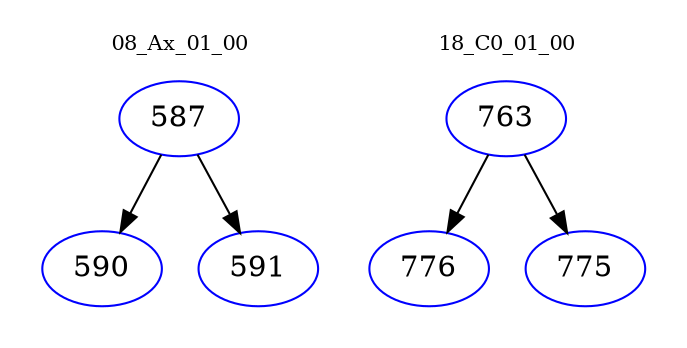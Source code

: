digraph{
subgraph cluster_0 {
color = white
label = "08_Ax_01_00";
fontsize=10;
T0_587 [label="587", color="blue"]
T0_587 -> T0_590 [color="black"]
T0_590 [label="590", color="blue"]
T0_587 -> T0_591 [color="black"]
T0_591 [label="591", color="blue"]
}
subgraph cluster_1 {
color = white
label = "18_C0_01_00";
fontsize=10;
T1_763 [label="763", color="blue"]
T1_763 -> T1_776 [color="black"]
T1_776 [label="776", color="blue"]
T1_763 -> T1_775 [color="black"]
T1_775 [label="775", color="blue"]
}
}
